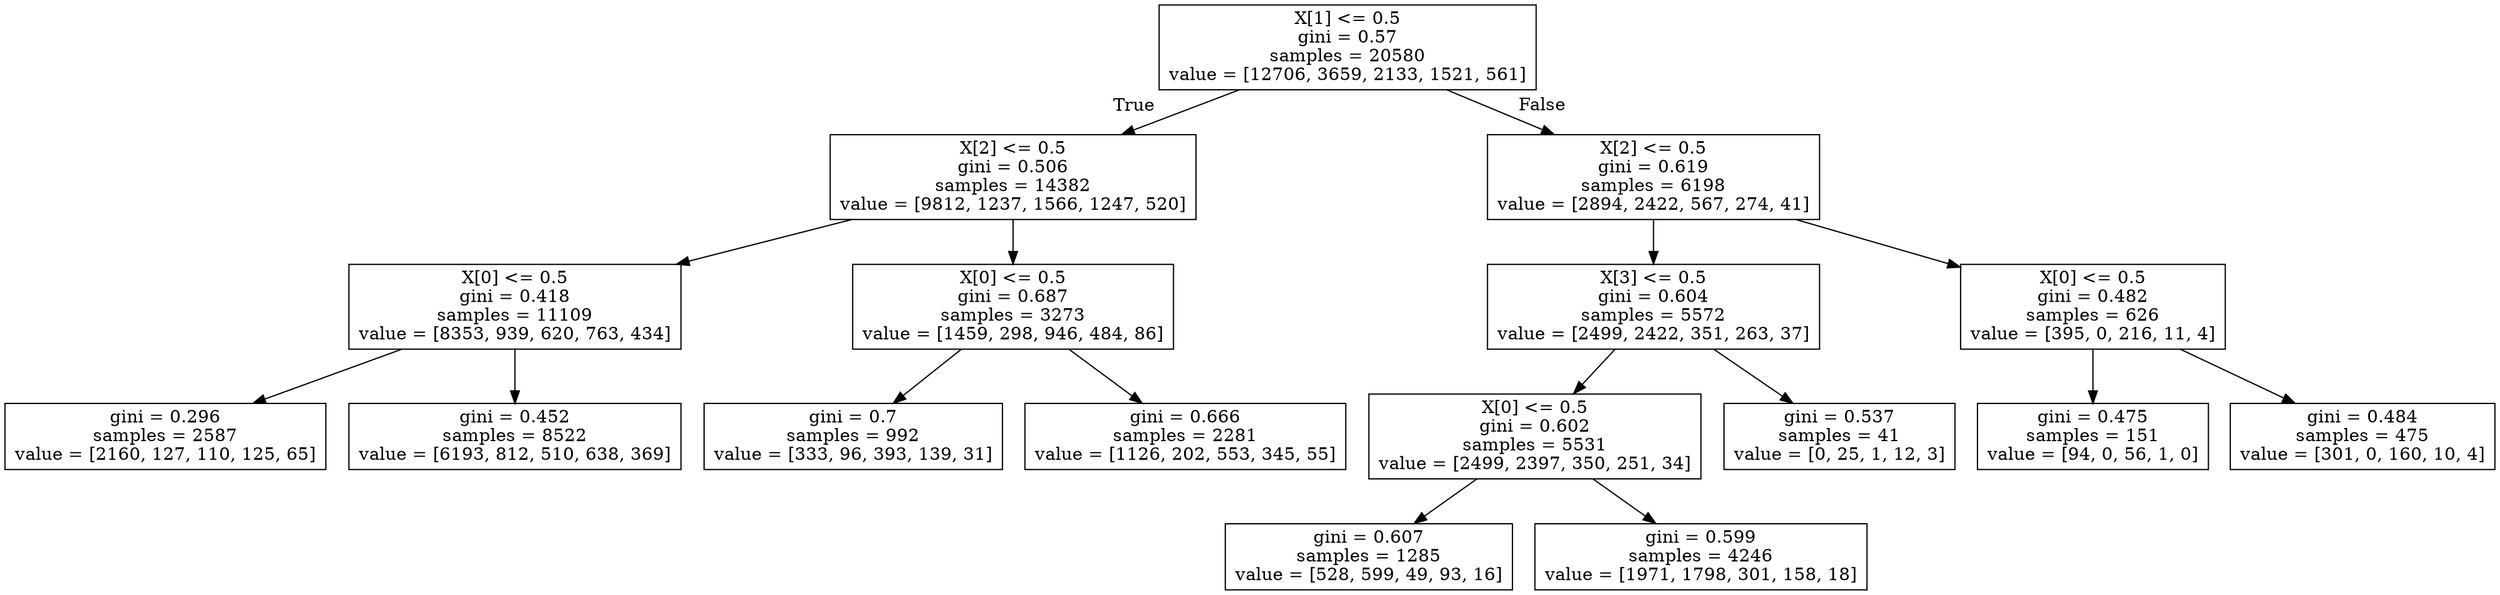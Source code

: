 digraph Tree {
node [shape=box] ;
0 [label="X[1] <= 0.5\ngini = 0.57\nsamples = 20580\nvalue = [12706, 3659, 2133, 1521, 561]"] ;
1 [label="X[2] <= 0.5\ngini = 0.506\nsamples = 14382\nvalue = [9812, 1237, 1566, 1247, 520]"] ;
0 -> 1 [labeldistance=2.5, labelangle=45, headlabel="True"] ;
2 [label="X[0] <= 0.5\ngini = 0.418\nsamples = 11109\nvalue = [8353, 939, 620, 763, 434]"] ;
1 -> 2 ;
3 [label="gini = 0.296\nsamples = 2587\nvalue = [2160, 127, 110, 125, 65]"] ;
2 -> 3 ;
4 [label="gini = 0.452\nsamples = 8522\nvalue = [6193, 812, 510, 638, 369]"] ;
2 -> 4 ;
5 [label="X[0] <= 0.5\ngini = 0.687\nsamples = 3273\nvalue = [1459, 298, 946, 484, 86]"] ;
1 -> 5 ;
6 [label="gini = 0.7\nsamples = 992\nvalue = [333, 96, 393, 139, 31]"] ;
5 -> 6 ;
7 [label="gini = 0.666\nsamples = 2281\nvalue = [1126, 202, 553, 345, 55]"] ;
5 -> 7 ;
8 [label="X[2] <= 0.5\ngini = 0.619\nsamples = 6198\nvalue = [2894, 2422, 567, 274, 41]"] ;
0 -> 8 [labeldistance=2.5, labelangle=-45, headlabel="False"] ;
9 [label="X[3] <= 0.5\ngini = 0.604\nsamples = 5572\nvalue = [2499, 2422, 351, 263, 37]"] ;
8 -> 9 ;
10 [label="X[0] <= 0.5\ngini = 0.602\nsamples = 5531\nvalue = [2499, 2397, 350, 251, 34]"] ;
9 -> 10 ;
11 [label="gini = 0.607\nsamples = 1285\nvalue = [528, 599, 49, 93, 16]"] ;
10 -> 11 ;
12 [label="gini = 0.599\nsamples = 4246\nvalue = [1971, 1798, 301, 158, 18]"] ;
10 -> 12 ;
13 [label="gini = 0.537\nsamples = 41\nvalue = [0, 25, 1, 12, 3]"] ;
9 -> 13 ;
14 [label="X[0] <= 0.5\ngini = 0.482\nsamples = 626\nvalue = [395, 0, 216, 11, 4]"] ;
8 -> 14 ;
15 [label="gini = 0.475\nsamples = 151\nvalue = [94, 0, 56, 1, 0]"] ;
14 -> 15 ;
16 [label="gini = 0.484\nsamples = 475\nvalue = [301, 0, 160, 10, 4]"] ;
14 -> 16 ;
}